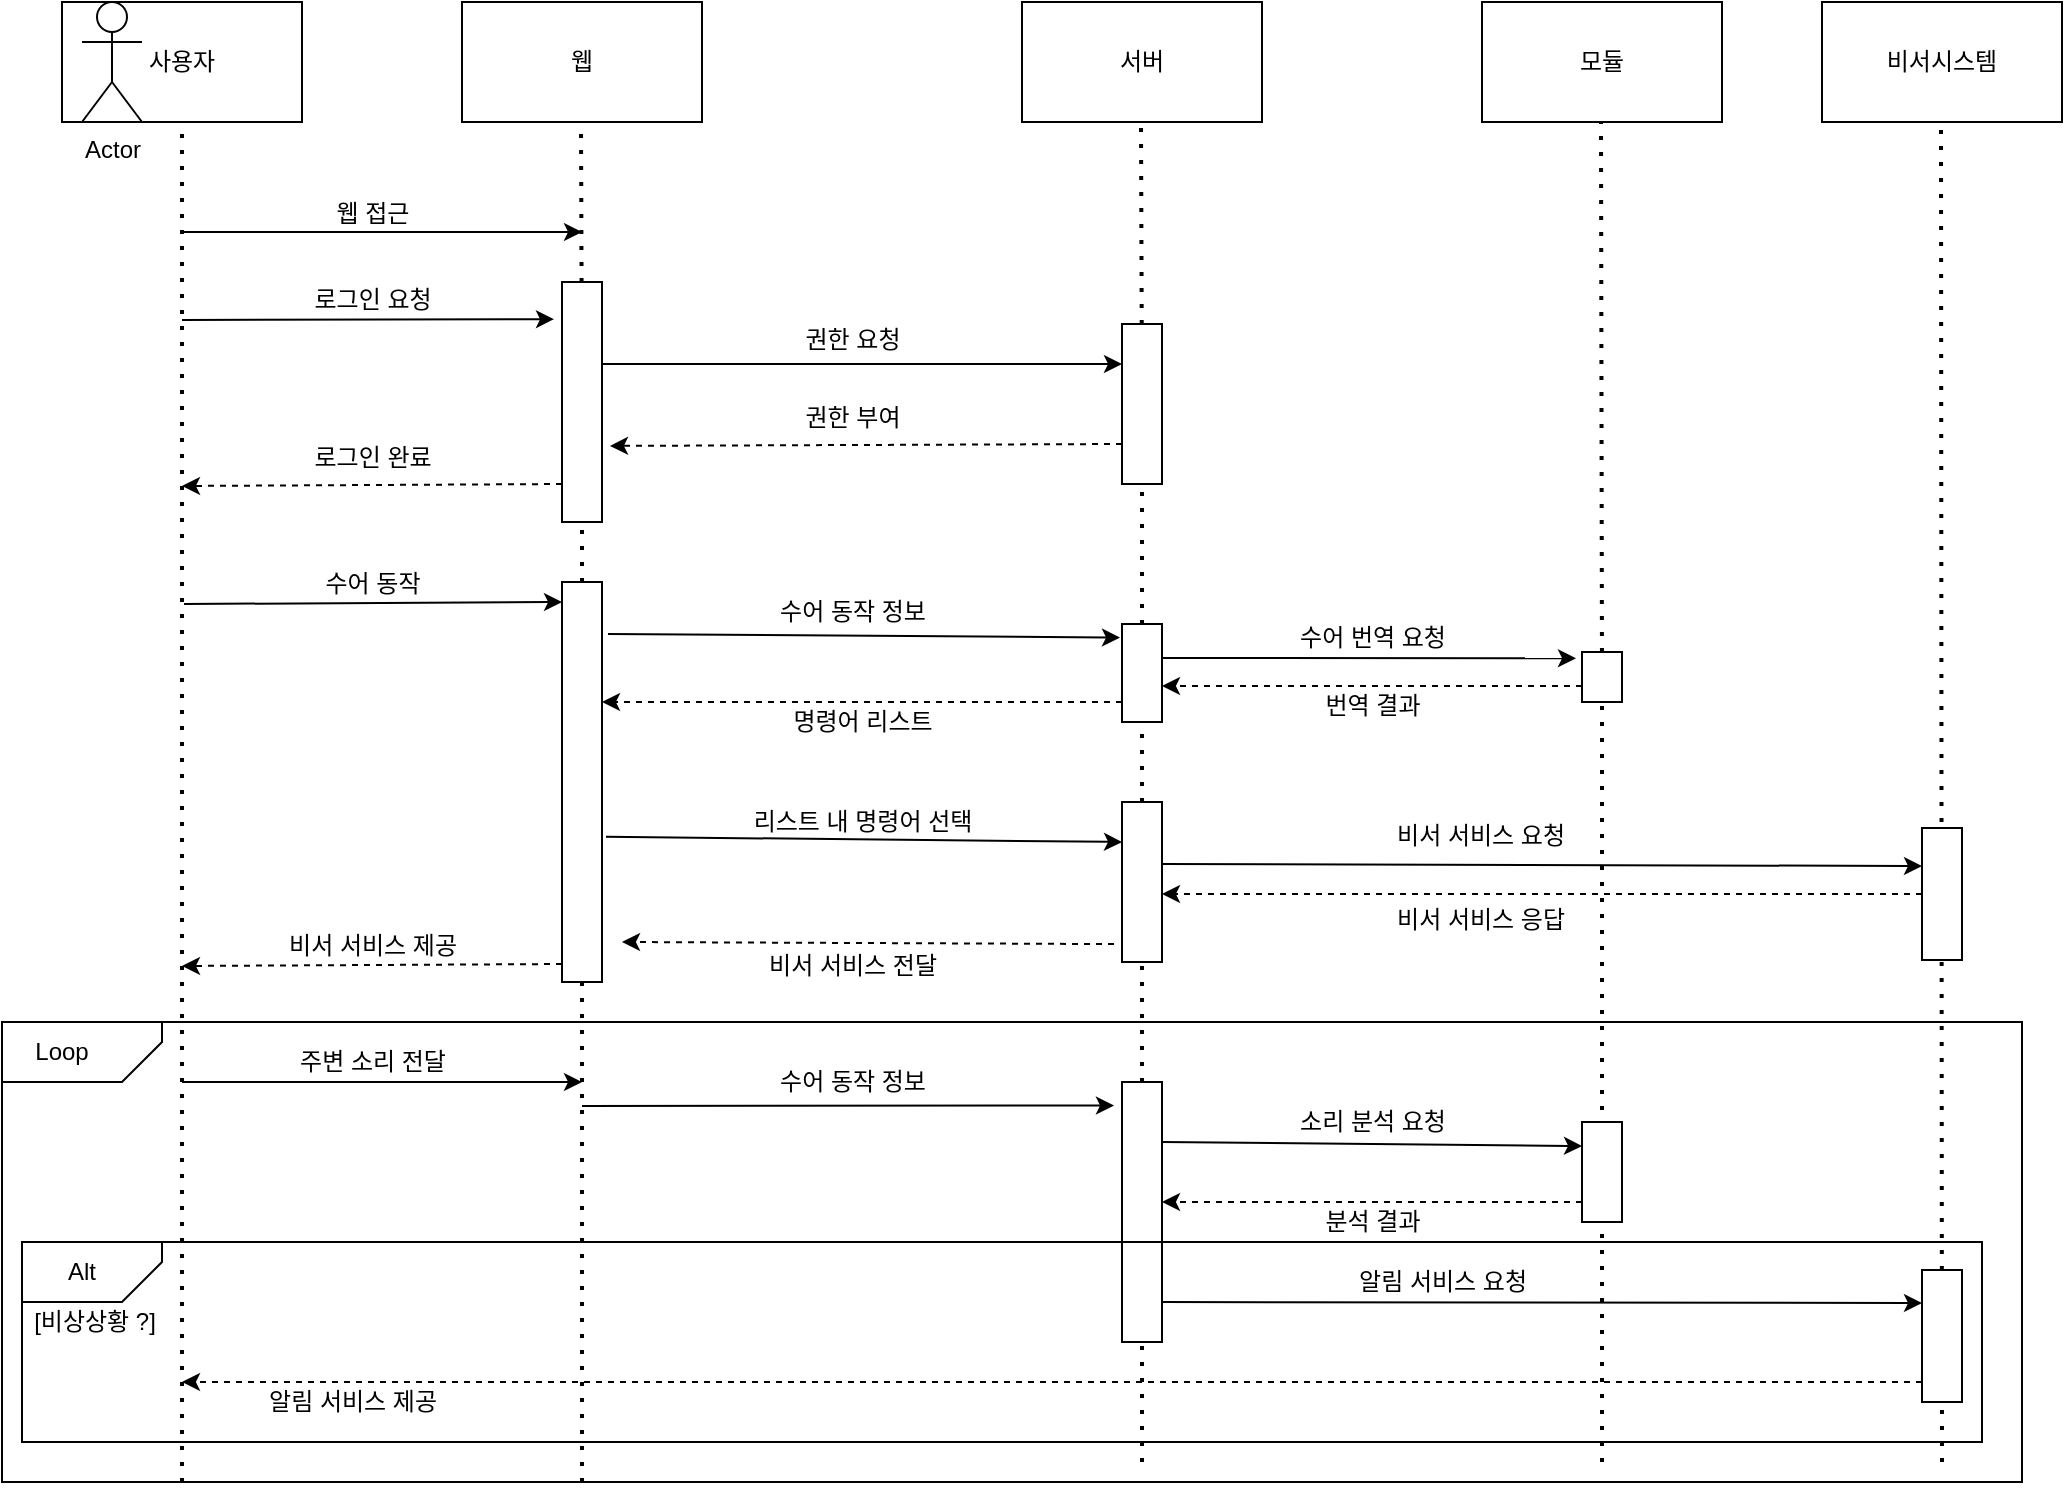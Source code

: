 <mxfile version="18.0.2" type="github">
  <diagram id="prtHgNgQTEPvFCAcTncT" name="Page-1">
    <mxGraphModel dx="1426" dy="801" grid="1" gridSize="10" guides="1" tooltips="1" connect="1" arrows="1" fold="1" page="1" pageScale="1" pageWidth="1169" pageHeight="827" math="0" shadow="0">
      <root>
        <mxCell id="0" />
        <mxCell id="1" parent="0" />
        <mxCell id="ZeaHY3tw1YIDqdw48G7n-1" value="사용자" style="rounded=0;whiteSpace=wrap;html=1;" vertex="1" parent="1">
          <mxGeometry x="80" y="40" width="120" height="60" as="geometry" />
        </mxCell>
        <mxCell id="ZeaHY3tw1YIDqdw48G7n-2" value="웹" style="rounded=0;whiteSpace=wrap;html=1;" vertex="1" parent="1">
          <mxGeometry x="280" y="40" width="120" height="60" as="geometry" />
        </mxCell>
        <mxCell id="ZeaHY3tw1YIDqdw48G7n-3" value="서버" style="rounded=0;whiteSpace=wrap;html=1;" vertex="1" parent="1">
          <mxGeometry x="560" y="40" width="120" height="60" as="geometry" />
        </mxCell>
        <mxCell id="ZeaHY3tw1YIDqdw48G7n-4" value="모듈" style="rounded=0;whiteSpace=wrap;html=1;" vertex="1" parent="1">
          <mxGeometry x="790" y="40" width="120" height="60" as="geometry" />
        </mxCell>
        <mxCell id="ZeaHY3tw1YIDqdw48G7n-5" value="Actor" style="shape=umlActor;verticalLabelPosition=bottom;verticalAlign=top;html=1;outlineConnect=0;" vertex="1" parent="1">
          <mxGeometry x="90" y="40" width="30" height="60" as="geometry" />
        </mxCell>
        <mxCell id="ZeaHY3tw1YIDqdw48G7n-6" value="비서시스템" style="rounded=0;whiteSpace=wrap;html=1;" vertex="1" parent="1">
          <mxGeometry x="960" y="40" width="120" height="60" as="geometry" />
        </mxCell>
        <mxCell id="ZeaHY3tw1YIDqdw48G7n-7" value="" style="endArrow=none;dashed=1;html=1;dashPattern=1 3;strokeWidth=2;rounded=0;" edge="1" parent="1">
          <mxGeometry width="50" height="50" relative="1" as="geometry">
            <mxPoint x="140" y="780" as="sourcePoint" />
            <mxPoint x="140" y="100" as="targetPoint" />
          </mxGeometry>
        </mxCell>
        <mxCell id="ZeaHY3tw1YIDqdw48G7n-8" value="" style="endArrow=none;dashed=1;html=1;dashPattern=1 3;strokeWidth=2;rounded=0;startArrow=none;" edge="1" parent="1" source="ZeaHY3tw1YIDqdw48G7n-51">
          <mxGeometry width="50" height="50" relative="1" as="geometry">
            <mxPoint x="339.5" y="720" as="sourcePoint" />
            <mxPoint x="339.5" y="100" as="targetPoint" />
          </mxGeometry>
        </mxCell>
        <mxCell id="ZeaHY3tw1YIDqdw48G7n-9" value="" style="endArrow=none;dashed=1;html=1;dashPattern=1 3;strokeWidth=2;rounded=0;startArrow=none;" edge="1" parent="1" source="ZeaHY3tw1YIDqdw48G7n-24">
          <mxGeometry width="50" height="50" relative="1" as="geometry">
            <mxPoint x="619.5" y="720" as="sourcePoint" />
            <mxPoint x="619.5" y="100" as="targetPoint" />
          </mxGeometry>
        </mxCell>
        <mxCell id="ZeaHY3tw1YIDqdw48G7n-10" value="" style="endArrow=none;dashed=1;html=1;dashPattern=1 3;strokeWidth=2;rounded=0;startArrow=none;" edge="1" parent="1" source="ZeaHY3tw1YIDqdw48G7n-31">
          <mxGeometry width="50" height="50" relative="1" as="geometry">
            <mxPoint x="849.5" y="720" as="sourcePoint" />
            <mxPoint x="849.5" y="100" as="targetPoint" />
          </mxGeometry>
        </mxCell>
        <mxCell id="ZeaHY3tw1YIDqdw48G7n-11" value="" style="endArrow=none;dashed=1;html=1;dashPattern=1 3;strokeWidth=2;rounded=0;" edge="1" parent="1">
          <mxGeometry width="50" height="50" relative="1" as="geometry">
            <mxPoint x="1020" y="770" as="sourcePoint" />
            <mxPoint x="1019.5" y="100" as="targetPoint" />
          </mxGeometry>
        </mxCell>
        <mxCell id="ZeaHY3tw1YIDqdw48G7n-14" value="" style="endArrow=classic;html=1;rounded=0;" edge="1" parent="1">
          <mxGeometry width="50" height="50" relative="1" as="geometry">
            <mxPoint x="140" y="155" as="sourcePoint" />
            <mxPoint x="340" y="155" as="targetPoint" />
          </mxGeometry>
        </mxCell>
        <mxCell id="ZeaHY3tw1YIDqdw48G7n-15" value="웹 접근" style="text;html=1;resizable=0;autosize=1;align=center;verticalAlign=middle;points=[];fillColor=none;strokeColor=none;rounded=0;" vertex="1" parent="1">
          <mxGeometry x="210" y="136" width="50" height="20" as="geometry" />
        </mxCell>
        <mxCell id="ZeaHY3tw1YIDqdw48G7n-18" value="권한 요청" style="text;html=1;resizable=0;autosize=1;align=center;verticalAlign=middle;points=[];fillColor=none;strokeColor=none;rounded=0;" vertex="1" parent="1">
          <mxGeometry x="445" y="199" width="60" height="20" as="geometry" />
        </mxCell>
        <mxCell id="ZeaHY3tw1YIDqdw48G7n-19" value="권한 부여" style="text;html=1;resizable=0;autosize=1;align=center;verticalAlign=middle;points=[];fillColor=none;strokeColor=none;rounded=0;" vertex="1" parent="1">
          <mxGeometry x="445" y="238" width="60" height="20" as="geometry" />
        </mxCell>
        <mxCell id="ZeaHY3tw1YIDqdw48G7n-20" value="" style="endArrow=classic;html=1;rounded=0;dashed=1;exitX=0;exitY=0.75;exitDx=0;exitDy=0;entryX=1.2;entryY=0.683;entryDx=0;entryDy=0;entryPerimeter=0;" edge="1" parent="1" source="ZeaHY3tw1YIDqdw48G7n-24" target="ZeaHY3tw1YIDqdw48G7n-51">
          <mxGeometry width="50" height="50" relative="1" as="geometry">
            <mxPoint x="600" y="261" as="sourcePoint" />
            <mxPoint x="360" y="261" as="targetPoint" />
          </mxGeometry>
        </mxCell>
        <mxCell id="ZeaHY3tw1YIDqdw48G7n-22" value="" style="endArrow=classic;html=1;rounded=0;entryX=-0.05;entryY=0.138;entryDx=0;entryDy=0;entryPerimeter=0;exitX=1.15;exitY=0.13;exitDx=0;exitDy=0;exitPerimeter=0;" edge="1" parent="1" source="ZeaHY3tw1YIDqdw48G7n-58" target="ZeaHY3tw1YIDqdw48G7n-28">
          <mxGeometry width="50" height="50" relative="1" as="geometry">
            <mxPoint x="350" y="362" as="sourcePoint" />
            <mxPoint x="600" y="361" as="targetPoint" />
          </mxGeometry>
        </mxCell>
        <mxCell id="ZeaHY3tw1YIDqdw48G7n-23" value="수어 동작 정보" style="text;html=1;resizable=0;autosize=1;align=center;verticalAlign=middle;points=[];fillColor=none;strokeColor=none;rounded=0;" vertex="1" parent="1">
          <mxGeometry x="435" y="335" width="80" height="20" as="geometry" />
        </mxCell>
        <mxCell id="ZeaHY3tw1YIDqdw48G7n-24" value="" style="rounded=0;whiteSpace=wrap;html=1;" vertex="1" parent="1">
          <mxGeometry x="610" y="201" width="20" height="80" as="geometry" />
        </mxCell>
        <mxCell id="ZeaHY3tw1YIDqdw48G7n-26" value="" style="endArrow=none;dashed=1;html=1;dashPattern=1 3;strokeWidth=2;rounded=0;startArrow=none;" edge="1" parent="1" source="ZeaHY3tw1YIDqdw48G7n-28" target="ZeaHY3tw1YIDqdw48G7n-24">
          <mxGeometry width="50" height="50" relative="1" as="geometry">
            <mxPoint x="619.5" y="720" as="sourcePoint" />
            <mxPoint x="619.5" y="100" as="targetPoint" />
          </mxGeometry>
        </mxCell>
        <mxCell id="ZeaHY3tw1YIDqdw48G7n-27" value="" style="endArrow=classic;html=1;rounded=0;" edge="1" parent="1">
          <mxGeometry width="50" height="50" relative="1" as="geometry">
            <mxPoint x="340" y="221" as="sourcePoint" />
            <mxPoint x="610" y="221" as="targetPoint" />
          </mxGeometry>
        </mxCell>
        <mxCell id="ZeaHY3tw1YIDqdw48G7n-28" value="" style="rounded=0;whiteSpace=wrap;html=1;" vertex="1" parent="1">
          <mxGeometry x="610" y="351" width="20" height="49" as="geometry" />
        </mxCell>
        <mxCell id="ZeaHY3tw1YIDqdw48G7n-29" value="" style="endArrow=none;dashed=1;html=1;dashPattern=1 3;strokeWidth=2;rounded=0;startArrow=none;" edge="1" parent="1" source="ZeaHY3tw1YIDqdw48G7n-40" target="ZeaHY3tw1YIDqdw48G7n-28">
          <mxGeometry width="50" height="50" relative="1" as="geometry">
            <mxPoint x="619.5" y="720" as="sourcePoint" />
            <mxPoint x="619.961" y="250" as="targetPoint" />
          </mxGeometry>
        </mxCell>
        <mxCell id="ZeaHY3tw1YIDqdw48G7n-30" value="" style="endArrow=classic;html=1;rounded=0;entryX=-0.15;entryY=0.125;entryDx=0;entryDy=0;entryPerimeter=0;" edge="1" parent="1" target="ZeaHY3tw1YIDqdw48G7n-31">
          <mxGeometry width="50" height="50" relative="1" as="geometry">
            <mxPoint x="630" y="368" as="sourcePoint" />
            <mxPoint x="830" y="372" as="targetPoint" />
          </mxGeometry>
        </mxCell>
        <mxCell id="ZeaHY3tw1YIDqdw48G7n-31" value="" style="rounded=0;whiteSpace=wrap;html=1;" vertex="1" parent="1">
          <mxGeometry x="840" y="365" width="20" height="25" as="geometry" />
        </mxCell>
        <mxCell id="ZeaHY3tw1YIDqdw48G7n-32" value="" style="endArrow=none;dashed=1;html=1;dashPattern=1 3;strokeWidth=2;rounded=0;" edge="1" parent="1" target="ZeaHY3tw1YIDqdw48G7n-31">
          <mxGeometry width="50" height="50" relative="1" as="geometry">
            <mxPoint x="850" y="770" as="sourcePoint" />
            <mxPoint x="849.5" y="100" as="targetPoint" />
          </mxGeometry>
        </mxCell>
        <mxCell id="ZeaHY3tw1YIDqdw48G7n-33" value="수어 번역 요청" style="text;html=1;resizable=0;autosize=1;align=center;verticalAlign=middle;points=[];fillColor=none;strokeColor=none;rounded=0;" vertex="1" parent="1">
          <mxGeometry x="695" y="348" width="80" height="20" as="geometry" />
        </mxCell>
        <mxCell id="ZeaHY3tw1YIDqdw48G7n-34" value="" style="endArrow=classic;html=1;rounded=0;dashed=1;exitX=0;exitY=0.75;exitDx=0;exitDy=0;" edge="1" parent="1">
          <mxGeometry width="50" height="50" relative="1" as="geometry">
            <mxPoint x="840" y="382" as="sourcePoint" />
            <mxPoint x="630" y="382" as="targetPoint" />
          </mxGeometry>
        </mxCell>
        <mxCell id="ZeaHY3tw1YIDqdw48G7n-35" value="번역 결과" style="text;html=1;resizable=0;autosize=1;align=center;verticalAlign=middle;points=[];fillColor=none;strokeColor=none;rounded=0;" vertex="1" parent="1">
          <mxGeometry x="705" y="382" width="60" height="20" as="geometry" />
        </mxCell>
        <mxCell id="ZeaHY3tw1YIDqdw48G7n-36" value="" style="endArrow=classic;html=1;rounded=0;dashed=1;exitX=0;exitY=0.75;exitDx=0;exitDy=0;" edge="1" parent="1">
          <mxGeometry width="50" height="50" relative="1" as="geometry">
            <mxPoint x="610" y="390" as="sourcePoint" />
            <mxPoint x="350" y="390" as="targetPoint" />
          </mxGeometry>
        </mxCell>
        <mxCell id="ZeaHY3tw1YIDqdw48G7n-37" value="명령어 리스트" style="text;html=1;resizable=0;autosize=1;align=center;verticalAlign=middle;points=[];fillColor=none;strokeColor=none;rounded=0;" vertex="1" parent="1">
          <mxGeometry x="440" y="390" width="80" height="20" as="geometry" />
        </mxCell>
        <mxCell id="ZeaHY3tw1YIDqdw48G7n-38" value="" style="endArrow=classic;html=1;rounded=0;exitX=1.1;exitY=0.637;exitDx=0;exitDy=0;exitPerimeter=0;entryX=0;entryY=0.25;entryDx=0;entryDy=0;" edge="1" parent="1" source="ZeaHY3tw1YIDqdw48G7n-58" target="ZeaHY3tw1YIDqdw48G7n-40">
          <mxGeometry width="50" height="50" relative="1" as="geometry">
            <mxPoint x="360" y="502" as="sourcePoint" />
            <mxPoint x="600" y="457" as="targetPoint" />
          </mxGeometry>
        </mxCell>
        <mxCell id="ZeaHY3tw1YIDqdw48G7n-39" value="리스트 내 명령어 선택" style="text;html=1;resizable=0;autosize=1;align=center;verticalAlign=middle;points=[];fillColor=none;strokeColor=none;rounded=0;" vertex="1" parent="1">
          <mxGeometry x="420" y="440" width="120" height="20" as="geometry" />
        </mxCell>
        <mxCell id="ZeaHY3tw1YIDqdw48G7n-40" value="" style="rounded=0;whiteSpace=wrap;html=1;" vertex="1" parent="1">
          <mxGeometry x="610" y="440" width="20" height="80" as="geometry" />
        </mxCell>
        <mxCell id="ZeaHY3tw1YIDqdw48G7n-41" value="" style="endArrow=none;dashed=1;html=1;dashPattern=1 3;strokeWidth=2;rounded=0;startArrow=none;" edge="1" parent="1" source="ZeaHY3tw1YIDqdw48G7n-73" target="ZeaHY3tw1YIDqdw48G7n-40">
          <mxGeometry width="50" height="50" relative="1" as="geometry">
            <mxPoint x="620" y="770" as="sourcePoint" />
            <mxPoint x="619.95" y="360" as="targetPoint" />
          </mxGeometry>
        </mxCell>
        <mxCell id="ZeaHY3tw1YIDqdw48G7n-42" value="" style="endArrow=classic;html=1;rounded=0;" edge="1" parent="1">
          <mxGeometry width="50" height="50" relative="1" as="geometry">
            <mxPoint x="630" y="471" as="sourcePoint" />
            <mxPoint x="1010" y="472" as="targetPoint" />
          </mxGeometry>
        </mxCell>
        <mxCell id="ZeaHY3tw1YIDqdw48G7n-43" value="" style="rounded=0;whiteSpace=wrap;html=1;" vertex="1" parent="1">
          <mxGeometry x="1010" y="453" width="20" height="66" as="geometry" />
        </mxCell>
        <mxCell id="ZeaHY3tw1YIDqdw48G7n-44" value="" style="endArrow=classic;html=1;rounded=0;dashed=1;entryX=1;entryY=0.75;entryDx=0;entryDy=0;exitX=0;exitY=0.5;exitDx=0;exitDy=0;" edge="1" parent="1" source="ZeaHY3tw1YIDqdw48G7n-43">
          <mxGeometry width="50" height="50" relative="1" as="geometry">
            <mxPoint x="1000" y="490" as="sourcePoint" />
            <mxPoint x="630" y="486" as="targetPoint" />
          </mxGeometry>
        </mxCell>
        <mxCell id="ZeaHY3tw1YIDqdw48G7n-45" value="비서 서비스 요청" style="text;html=1;resizable=0;autosize=1;align=center;verticalAlign=middle;points=[];fillColor=none;strokeColor=none;rounded=0;" vertex="1" parent="1">
          <mxGeometry x="744" y="447" width="90" height="20" as="geometry" />
        </mxCell>
        <mxCell id="ZeaHY3tw1YIDqdw48G7n-46" value="비서 서비스 응답" style="text;html=1;resizable=0;autosize=1;align=center;verticalAlign=middle;points=[];fillColor=none;strokeColor=none;rounded=0;" vertex="1" parent="1">
          <mxGeometry x="744" y="489" width="90" height="20" as="geometry" />
        </mxCell>
        <mxCell id="ZeaHY3tw1YIDqdw48G7n-47" value="" style="endArrow=classic;html=1;rounded=0;dashed=1;exitX=-0.2;exitY=0.888;exitDx=0;exitDy=0;exitPerimeter=0;" edge="1" parent="1" source="ZeaHY3tw1YIDqdw48G7n-40">
          <mxGeometry width="50" height="50" relative="1" as="geometry">
            <mxPoint x="600" y="510" as="sourcePoint" />
            <mxPoint x="360" y="510" as="targetPoint" />
          </mxGeometry>
        </mxCell>
        <mxCell id="ZeaHY3tw1YIDqdw48G7n-48" value="비서 서비스 전달" style="text;html=1;resizable=0;autosize=1;align=center;verticalAlign=middle;points=[];fillColor=none;strokeColor=none;rounded=0;" vertex="1" parent="1">
          <mxGeometry x="430" y="512" width="90" height="20" as="geometry" />
        </mxCell>
        <mxCell id="ZeaHY3tw1YIDqdw48G7n-52" value="" style="endArrow=classic;html=1;rounded=0;entryX=-0.2;entryY=0.08;entryDx=0;entryDy=0;entryPerimeter=0;" edge="1" parent="1">
          <mxGeometry width="50" height="50" relative="1" as="geometry">
            <mxPoint x="140" y="199" as="sourcePoint" />
            <mxPoint x="326" y="198.6" as="targetPoint" />
          </mxGeometry>
        </mxCell>
        <mxCell id="ZeaHY3tw1YIDqdw48G7n-51" value="" style="rounded=0;whiteSpace=wrap;html=1;" vertex="1" parent="1">
          <mxGeometry x="330" y="180" width="20" height="120" as="geometry" />
        </mxCell>
        <mxCell id="ZeaHY3tw1YIDqdw48G7n-53" value="" style="endArrow=none;dashed=1;html=1;dashPattern=1 3;strokeWidth=2;rounded=0;startArrow=none;" edge="1" parent="1" source="ZeaHY3tw1YIDqdw48G7n-58" target="ZeaHY3tw1YIDqdw48G7n-51">
          <mxGeometry width="50" height="50" relative="1" as="geometry">
            <mxPoint x="339.5" y="720" as="sourcePoint" />
            <mxPoint x="339.5" y="100" as="targetPoint" />
          </mxGeometry>
        </mxCell>
        <mxCell id="ZeaHY3tw1YIDqdw48G7n-54" value="로그인 요청" style="text;html=1;resizable=0;autosize=1;align=center;verticalAlign=middle;points=[];fillColor=none;strokeColor=none;rounded=0;" vertex="1" parent="1">
          <mxGeometry x="200" y="179" width="70" height="20" as="geometry" />
        </mxCell>
        <mxCell id="ZeaHY3tw1YIDqdw48G7n-55" value="" style="endArrow=classic;html=1;rounded=0;dashed=1;exitX=0;exitY=0.75;exitDx=0;exitDy=0;" edge="1" parent="1">
          <mxGeometry width="50" height="50" relative="1" as="geometry">
            <mxPoint x="330" y="281" as="sourcePoint" />
            <mxPoint x="140" y="282" as="targetPoint" />
          </mxGeometry>
        </mxCell>
        <mxCell id="ZeaHY3tw1YIDqdw48G7n-56" value="로그인 완료" style="text;html=1;resizable=0;autosize=1;align=center;verticalAlign=middle;points=[];fillColor=none;strokeColor=none;rounded=0;" vertex="1" parent="1">
          <mxGeometry x="200" y="258" width="70" height="20" as="geometry" />
        </mxCell>
        <mxCell id="ZeaHY3tw1YIDqdw48G7n-58" value="" style="rounded=0;whiteSpace=wrap;html=1;" vertex="1" parent="1">
          <mxGeometry x="330" y="330" width="20" height="200" as="geometry" />
        </mxCell>
        <mxCell id="ZeaHY3tw1YIDqdw48G7n-59" value="" style="endArrow=none;dashed=1;html=1;dashPattern=1 3;strokeWidth=2;rounded=0;" edge="1" parent="1" target="ZeaHY3tw1YIDqdw48G7n-58">
          <mxGeometry width="50" height="50" relative="1" as="geometry">
            <mxPoint x="340" y="780" as="sourcePoint" />
            <mxPoint x="339.938" y="300" as="targetPoint" />
          </mxGeometry>
        </mxCell>
        <mxCell id="ZeaHY3tw1YIDqdw48G7n-60" value="" style="endArrow=classic;html=1;rounded=0;" edge="1" parent="1">
          <mxGeometry width="50" height="50" relative="1" as="geometry">
            <mxPoint x="141" y="341" as="sourcePoint" />
            <mxPoint x="330" y="340" as="targetPoint" />
          </mxGeometry>
        </mxCell>
        <mxCell id="ZeaHY3tw1YIDqdw48G7n-61" value="수어 동작" style="text;html=1;resizable=0;autosize=1;align=center;verticalAlign=middle;points=[];fillColor=none;strokeColor=none;rounded=0;" vertex="1" parent="1">
          <mxGeometry x="205" y="321" width="60" height="20" as="geometry" />
        </mxCell>
        <mxCell id="ZeaHY3tw1YIDqdw48G7n-62" value="" style="endArrow=classic;html=1;rounded=0;dashed=1;exitX=0;exitY=0.75;exitDx=0;exitDy=0;" edge="1" parent="1">
          <mxGeometry width="50" height="50" relative="1" as="geometry">
            <mxPoint x="330" y="521" as="sourcePoint" />
            <mxPoint x="140" y="522" as="targetPoint" />
          </mxGeometry>
        </mxCell>
        <mxCell id="ZeaHY3tw1YIDqdw48G7n-63" value="비서 서비스 제공" style="text;html=1;resizable=0;autosize=1;align=center;verticalAlign=middle;points=[];fillColor=none;strokeColor=none;rounded=0;" vertex="1" parent="1">
          <mxGeometry x="190" y="502" width="90" height="20" as="geometry" />
        </mxCell>
        <mxCell id="ZeaHY3tw1YIDqdw48G7n-65" value="" style="endArrow=classic;html=1;rounded=0;" edge="1" parent="1">
          <mxGeometry width="50" height="50" relative="1" as="geometry">
            <mxPoint x="140" y="580" as="sourcePoint" />
            <mxPoint x="340" y="580" as="targetPoint" />
          </mxGeometry>
        </mxCell>
        <mxCell id="ZeaHY3tw1YIDqdw48G7n-71" value="주변 소리 전달" style="text;html=1;resizable=0;autosize=1;align=center;verticalAlign=middle;points=[];fillColor=none;strokeColor=none;rounded=0;" vertex="1" parent="1">
          <mxGeometry x="195" y="560" width="80" height="20" as="geometry" />
        </mxCell>
        <mxCell id="ZeaHY3tw1YIDqdw48G7n-72" value="" style="endArrow=classic;html=1;rounded=0;entryX=-0.05;entryY=0.138;entryDx=0;entryDy=0;entryPerimeter=0;" edge="1" parent="1">
          <mxGeometry width="50" height="50" relative="1" as="geometry">
            <mxPoint x="340" y="592" as="sourcePoint" />
            <mxPoint x="606" y="591.762" as="targetPoint" />
          </mxGeometry>
        </mxCell>
        <mxCell id="ZeaHY3tw1YIDqdw48G7n-73" value="" style="rounded=0;whiteSpace=wrap;html=1;" vertex="1" parent="1">
          <mxGeometry x="610" y="580" width="20" height="130" as="geometry" />
        </mxCell>
        <mxCell id="ZeaHY3tw1YIDqdw48G7n-74" value="" style="endArrow=none;dashed=1;html=1;dashPattern=1 3;strokeWidth=2;rounded=0;" edge="1" parent="1" target="ZeaHY3tw1YIDqdw48G7n-73">
          <mxGeometry width="50" height="50" relative="1" as="geometry">
            <mxPoint x="620" y="770" as="sourcePoint" />
            <mxPoint x="620" y="520" as="targetPoint" />
          </mxGeometry>
        </mxCell>
        <mxCell id="ZeaHY3tw1YIDqdw48G7n-76" value="수어 동작 정보" style="text;html=1;resizable=0;autosize=1;align=center;verticalAlign=middle;points=[];fillColor=none;strokeColor=none;rounded=0;" vertex="1" parent="1">
          <mxGeometry x="435" y="570" width="80" height="20" as="geometry" />
        </mxCell>
        <mxCell id="ZeaHY3tw1YIDqdw48G7n-78" value="" style="endArrow=classic;html=1;rounded=0;exitX=1.15;exitY=0.13;exitDx=0;exitDy=0;exitPerimeter=0;" edge="1" parent="1">
          <mxGeometry width="50" height="50" relative="1" as="geometry">
            <mxPoint x="630" y="610" as="sourcePoint" />
            <mxPoint x="840" y="612" as="targetPoint" />
          </mxGeometry>
        </mxCell>
        <mxCell id="ZeaHY3tw1YIDqdw48G7n-79" value="" style="rounded=0;whiteSpace=wrap;html=1;" vertex="1" parent="1">
          <mxGeometry x="840" y="600" width="20" height="50" as="geometry" />
        </mxCell>
        <mxCell id="ZeaHY3tw1YIDqdw48G7n-80" value="" style="endArrow=classic;html=1;rounded=0;dashed=1;exitX=0;exitY=0.75;exitDx=0;exitDy=0;" edge="1" parent="1">
          <mxGeometry width="50" height="50" relative="1" as="geometry">
            <mxPoint x="840" y="640" as="sourcePoint" />
            <mxPoint x="630" y="640" as="targetPoint" />
          </mxGeometry>
        </mxCell>
        <mxCell id="ZeaHY3tw1YIDqdw48G7n-81" value="소리 분석 요청" style="text;html=1;resizable=0;autosize=1;align=center;verticalAlign=middle;points=[];fillColor=none;strokeColor=none;rounded=0;" vertex="1" parent="1">
          <mxGeometry x="695" y="590" width="80" height="20" as="geometry" />
        </mxCell>
        <mxCell id="ZeaHY3tw1YIDqdw48G7n-82" value="분석 결과" style="text;html=1;resizable=0;autosize=1;align=center;verticalAlign=middle;points=[];fillColor=none;strokeColor=none;rounded=0;" vertex="1" parent="1">
          <mxGeometry x="705" y="640" width="60" height="20" as="geometry" />
        </mxCell>
        <mxCell id="ZeaHY3tw1YIDqdw48G7n-83" value="" style="endArrow=classic;html=1;rounded=0;exitX=1.15;exitY=0.13;exitDx=0;exitDy=0;exitPerimeter=0;entryX=0;entryY=0.25;entryDx=0;entryDy=0;" edge="1" parent="1" target="ZeaHY3tw1YIDqdw48G7n-84">
          <mxGeometry width="50" height="50" relative="1" as="geometry">
            <mxPoint x="630" y="690" as="sourcePoint" />
            <mxPoint x="1000" y="690" as="targetPoint" />
          </mxGeometry>
        </mxCell>
        <mxCell id="ZeaHY3tw1YIDqdw48G7n-84" value="" style="rounded=0;whiteSpace=wrap;html=1;" vertex="1" parent="1">
          <mxGeometry x="1010" y="674" width="20" height="66" as="geometry" />
        </mxCell>
        <mxCell id="ZeaHY3tw1YIDqdw48G7n-85" value="알림 서비스 요청" style="text;html=1;resizable=0;autosize=1;align=center;verticalAlign=middle;points=[];fillColor=none;strokeColor=none;rounded=0;" vertex="1" parent="1">
          <mxGeometry x="725" y="670" width="90" height="20" as="geometry" />
        </mxCell>
        <mxCell id="ZeaHY3tw1YIDqdw48G7n-86" value="" style="endArrow=classic;html=1;rounded=0;dashed=1;exitX=0;exitY=0.5;exitDx=0;exitDy=0;" edge="1" parent="1">
          <mxGeometry width="50" height="50" relative="1" as="geometry">
            <mxPoint x="1010" y="730" as="sourcePoint" />
            <mxPoint x="140" y="730" as="targetPoint" />
          </mxGeometry>
        </mxCell>
        <mxCell id="ZeaHY3tw1YIDqdw48G7n-87" value="알림 서비스 제공" style="text;html=1;resizable=0;autosize=1;align=center;verticalAlign=middle;points=[];fillColor=none;strokeColor=none;rounded=0;" vertex="1" parent="1">
          <mxGeometry x="180" y="730" width="90" height="20" as="geometry" />
        </mxCell>
        <mxCell id="ZeaHY3tw1YIDqdw48G7n-90" value="" style="rounded=0;whiteSpace=wrap;html=1;fillColor=none;" vertex="1" parent="1">
          <mxGeometry x="50" y="550" width="1010" height="230" as="geometry" />
        </mxCell>
        <mxCell id="ZeaHY3tw1YIDqdw48G7n-92" value="" style="verticalLabelPosition=bottom;verticalAlign=top;html=1;shape=card;whiteSpace=wrap;size=20;arcSize=12;fillColor=none;rotation=-180;" vertex="1" parent="1">
          <mxGeometry x="50" y="550" width="80" height="30" as="geometry" />
        </mxCell>
        <mxCell id="ZeaHY3tw1YIDqdw48G7n-93" value="Loop" style="text;html=1;strokeColor=none;fillColor=none;align=center;verticalAlign=middle;whiteSpace=wrap;rounded=0;" vertex="1" parent="1">
          <mxGeometry x="50" y="550" width="60" height="30" as="geometry" />
        </mxCell>
        <mxCell id="ZeaHY3tw1YIDqdw48G7n-95" value="" style="rounded=0;whiteSpace=wrap;html=1;fillColor=none;" vertex="1" parent="1">
          <mxGeometry x="60" y="660" width="980" height="100" as="geometry" />
        </mxCell>
        <mxCell id="ZeaHY3tw1YIDqdw48G7n-98" value="" style="verticalLabelPosition=bottom;verticalAlign=top;html=1;shape=card;whiteSpace=wrap;size=20;arcSize=12;fillColor=none;rotation=-180;" vertex="1" parent="1">
          <mxGeometry x="60" y="660" width="70" height="30" as="geometry" />
        </mxCell>
        <mxCell id="ZeaHY3tw1YIDqdw48G7n-99" value="Alt" style="text;html=1;strokeColor=none;fillColor=none;align=center;verticalAlign=middle;whiteSpace=wrap;rounded=0;" vertex="1" parent="1">
          <mxGeometry x="60" y="660" width="60" height="30" as="geometry" />
        </mxCell>
        <mxCell id="ZeaHY3tw1YIDqdw48G7n-100" value="[비상상황 ?]" style="text;html=1;strokeColor=none;fillColor=none;align=center;verticalAlign=middle;whiteSpace=wrap;rounded=0;" vertex="1" parent="1">
          <mxGeometry x="54" y="685" width="85" height="30" as="geometry" />
        </mxCell>
      </root>
    </mxGraphModel>
  </diagram>
</mxfile>
